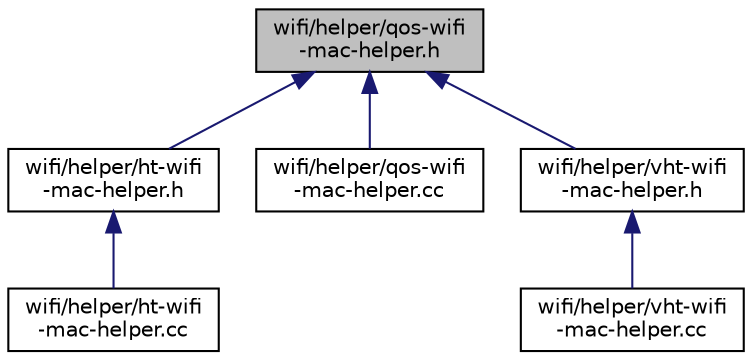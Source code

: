 digraph "wifi/helper/qos-wifi-mac-helper.h"
{
  edge [fontname="Helvetica",fontsize="10",labelfontname="Helvetica",labelfontsize="10"];
  node [fontname="Helvetica",fontsize="10",shape=record];
  Node1 [label="wifi/helper/qos-wifi\l-mac-helper.h",height=0.2,width=0.4,color="black", fillcolor="grey75", style="filled", fontcolor="black"];
  Node1 -> Node2 [dir="back",color="midnightblue",fontsize="10",style="solid"];
  Node2 [label="wifi/helper/ht-wifi\l-mac-helper.h",height=0.2,width=0.4,color="black", fillcolor="white", style="filled",URL="$db/dc1/ht-wifi-mac-helper_8h.html"];
  Node2 -> Node3 [dir="back",color="midnightblue",fontsize="10",style="solid"];
  Node3 [label="wifi/helper/ht-wifi\l-mac-helper.cc",height=0.2,width=0.4,color="black", fillcolor="white", style="filled",URL="$d0/d4b/ht-wifi-mac-helper_8cc.html"];
  Node1 -> Node4 [dir="back",color="midnightblue",fontsize="10",style="solid"];
  Node4 [label="wifi/helper/qos-wifi\l-mac-helper.cc",height=0.2,width=0.4,color="black", fillcolor="white", style="filled",URL="$dd/dc2/qos-wifi-mac-helper_8cc.html"];
  Node1 -> Node5 [dir="back",color="midnightblue",fontsize="10",style="solid"];
  Node5 [label="wifi/helper/vht-wifi\l-mac-helper.h",height=0.2,width=0.4,color="black", fillcolor="white", style="filled",URL="$da/d5e/vht-wifi-mac-helper_8h.html"];
  Node5 -> Node6 [dir="back",color="midnightblue",fontsize="10",style="solid"];
  Node6 [label="wifi/helper/vht-wifi\l-mac-helper.cc",height=0.2,width=0.4,color="black", fillcolor="white", style="filled",URL="$d3/d76/vht-wifi-mac-helper_8cc.html"];
}
